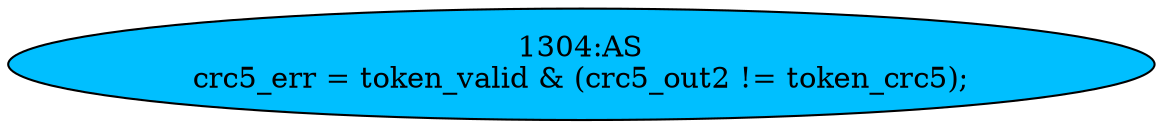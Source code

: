 strict digraph "" {
	node [label="\N"];
	"1304:AS"	 [ast="<pyverilog.vparser.ast.Assign object at 0x7f0647e57590>",
		def_var="['crc5_err']",
		fillcolor=deepskyblue,
		label="1304:AS
crc5_err = token_valid & (crc5_out2 != token_crc5);",
		statements="[]",
		style=filled,
		typ=Assign,
		use_var="['token_valid', 'crc5_out2', 'token_crc5']"];
}

